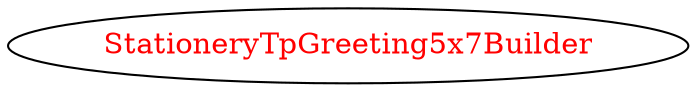 digraph dependencyGraph {
 concentrate=true;
 ranksep="2.0";
 rankdir="LR"; 
 splines="ortho";
"StationeryTpGreeting5x7Builder" [fontcolor="red"];
}